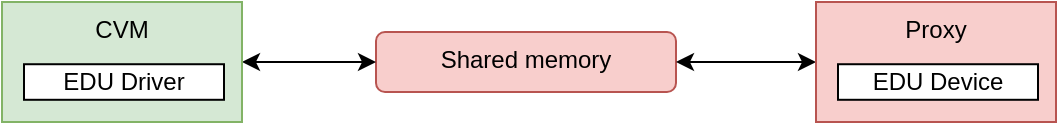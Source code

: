 <mxfile version="27.0.9" pages="3">
  <diagram name="simple_setup" id="M__QngQUtQ9tAb7mmuDp">
    <mxGraphModel dx="746" dy="509" grid="1" gridSize="10" guides="1" tooltips="1" connect="1" arrows="1" fold="1" page="1" pageScale="1" pageWidth="4681" pageHeight="3300" math="0" shadow="0">
      <root>
        <mxCell id="0" />
        <mxCell id="1" parent="0" />
        <mxCell id="V6X9Oc_OC8XAgi1Rc0m2-6" value="" style="group" parent="1" vertex="1" connectable="0">
          <mxGeometry x="550" y="390" width="150" height="30" as="geometry" />
        </mxCell>
        <mxCell id="V6X9Oc_OC8XAgi1Rc0m2-4" value="Shared memory" style="rounded=1;whiteSpace=wrap;html=1;verticalAlign=top;labelBackgroundColor=none;fillColor=#f8cecc;strokeColor=#b85450;" parent="V6X9Oc_OC8XAgi1Rc0m2-6" vertex="1">
          <mxGeometry width="150" height="30.0" as="geometry" />
        </mxCell>
        <mxCell id="2XhOpbP3KoWVF5wZ-_mL-1" value="" style="endArrow=classic;startArrow=classic;html=1;rounded=0;entryX=0;entryY=0.5;entryDx=0;entryDy=0;exitX=1;exitY=0.5;exitDx=0;exitDy=0;" parent="1" source="w1terzWNmaeZVg-Y9Ltz-2" target="V6X9Oc_OC8XAgi1Rc0m2-4" edge="1">
          <mxGeometry width="50" height="50" relative="1" as="geometry">
            <mxPoint x="520" y="420" as="sourcePoint" />
            <mxPoint x="450" y="540" as="targetPoint" />
          </mxGeometry>
        </mxCell>
        <mxCell id="2XhOpbP3KoWVF5wZ-_mL-2" value="" style="endArrow=classic;startArrow=classic;html=1;rounded=0;exitX=1;exitY=0.5;exitDx=0;exitDy=0;entryX=0;entryY=0.5;entryDx=0;entryDy=0;" parent="1" source="V6X9Oc_OC8XAgi1Rc0m2-4" target="V6X9Oc_OC8XAgi1Rc0m2-2" edge="1">
          <mxGeometry width="50" height="50" relative="1" as="geometry">
            <mxPoint x="770" y="530" as="sourcePoint" />
            <mxPoint x="720" y="480" as="targetPoint" />
          </mxGeometry>
        </mxCell>
        <mxCell id="1C-q7q7IIm8hqeICJK3o-1" value="" style="group" vertex="1" connectable="0" parent="1">
          <mxGeometry x="363" y="375" width="120" height="60" as="geometry" />
        </mxCell>
        <mxCell id="w1terzWNmaeZVg-Y9Ltz-2" value="CVM" style="rounded=0;whiteSpace=wrap;html=1;verticalAlign=top;fillColor=#d5e8d4;strokeColor=#82b366;container=0;" vertex="1" parent="1C-q7q7IIm8hqeICJK3o-1">
          <mxGeometry width="120" height="60" as="geometry" />
        </mxCell>
        <mxCell id="w1terzWNmaeZVg-Y9Ltz-3" value="EDU Driver" style="rounded=0;whiteSpace=wrap;html=1;container=0;" vertex="1" parent="1C-q7q7IIm8hqeICJK3o-1">
          <mxGeometry x="11" y="31.113" width="100" height="17.778" as="geometry" />
        </mxCell>
        <mxCell id="1C-q7q7IIm8hqeICJK3o-2" value="" style="group" vertex="1" connectable="0" parent="1">
          <mxGeometry x="770" y="375" width="120" height="60" as="geometry" />
        </mxCell>
        <mxCell id="V6X9Oc_OC8XAgi1Rc0m2-2" value="Proxy" style="rounded=0;whiteSpace=wrap;html=1;verticalAlign=top;fillColor=#f8cecc;strokeColor=#b85450;container=0;" parent="1C-q7q7IIm8hqeICJK3o-2" vertex="1">
          <mxGeometry width="120" height="60" as="geometry" />
        </mxCell>
        <mxCell id="V6X9Oc_OC8XAgi1Rc0m2-3" value="EDU Device" style="rounded=0;whiteSpace=wrap;html=1;container=0;" parent="1C-q7q7IIm8hqeICJK3o-2" vertex="1">
          <mxGeometry x="11" y="31.113" width="100" height="17.778" as="geometry" />
        </mxCell>
      </root>
    </mxGraphModel>
  </diagram>
  <diagram id="iSazoWC9X5YeLMpIadl7" name="shared_memory">
    <mxGraphModel dx="746" dy="509" grid="1" gridSize="10" guides="1" tooltips="1" connect="1" arrows="1" fold="1" page="1" pageScale="1" pageWidth="4681" pageHeight="3300" math="0" shadow="0">
      <root>
        <mxCell id="0" />
        <mxCell id="1" parent="0" />
        <mxCell id="NVQKY5LEG7LEXeNk757b-1" value="" style="group" vertex="1" connectable="0" parent="1">
          <mxGeometry x="260" y="810" width="290" height="180" as="geometry" />
        </mxCell>
        <mxCell id="QE2PpRin51TgwMeD3DZh-2" value="Shared memory" style="rounded=0;whiteSpace=wrap;html=1;verticalAlign=top;fontSize=17;container=0;" vertex="1" parent="NVQKY5LEG7LEXeNk757b-1">
          <mxGeometry width="290" height="180" as="geometry" />
        </mxCell>
        <mxCell id="QE2PpRin51TgwMeD3DZh-3" value="" style="rounded=0;whiteSpace=wrap;html=1;container=0;" vertex="1" parent="NVQKY5LEG7LEXeNk757b-1">
          <mxGeometry x="10" y="41.11" width="40" height="20.74" as="geometry" />
        </mxCell>
        <mxCell id="QE2PpRin51TgwMeD3DZh-4" value="Encrypted Messages" style="rounded=0;whiteSpace=wrap;html=1;container=0;" vertex="1" parent="NVQKY5LEG7LEXeNk757b-1">
          <mxGeometry x="50" y="41.11" width="230" height="20.74" as="geometry" />
        </mxCell>
        <mxCell id="QE2PpRin51TgwMeD3DZh-6" value="0" style="text;html=1;align=center;verticalAlign=middle;whiteSpace=wrap;rounded=0;fontSize=10;" vertex="1" parent="NVQKY5LEG7LEXeNk757b-1">
          <mxGeometry x="9" y="29" width="10" height="11.11" as="geometry" />
        </mxCell>
        <mxCell id="QE2PpRin51TgwMeD3DZh-8" value="1" style="text;html=1;align=center;verticalAlign=middle;whiteSpace=wrap;rounded=0;fontSize=10;" vertex="1" parent="NVQKY5LEG7LEXeNk757b-1">
          <mxGeometry x="29" y="29" width="10" height="11.11" as="geometry" />
        </mxCell>
        <mxCell id="QE2PpRin51TgwMeD3DZh-9" value="2" style="text;html=1;align=center;verticalAlign=middle;whiteSpace=wrap;rounded=0;fontSize=10;" vertex="1" parent="NVQKY5LEG7LEXeNk757b-1">
          <mxGeometry x="51" y="29" width="10" height="11.11" as="geometry" />
        </mxCell>
        <mxCell id="QE2PpRin51TgwMeD3DZh-12" value="proxyShmem" style="rounded=0;whiteSpace=wrap;html=1;container=0;fontSize=11;" vertex="1" parent="NVQKY5LEG7LEXeNk757b-1">
          <mxGeometry x="10" y="82.33" width="71" height="20.74" as="geometry" />
        </mxCell>
        <mxCell id="QE2PpRin51TgwMeD3DZh-13" value="Doorbell-&lt;br&gt;Registers" style="text;html=1;align=center;verticalAlign=middle;whiteSpace=wrap;rounded=0;fontSize=8;container=0;" vertex="1" parent="NVQKY5LEG7LEXeNk757b-1">
          <mxGeometry x="1" y="35.927" width="60" height="31.111" as="geometry" />
        </mxCell>
        <mxCell id="QE2PpRin51TgwMeD3DZh-14" value="" style="endArrow=none;html=1;rounded=0;exitX=0.5;exitY=1;exitDx=0;exitDy=0;entryX=0.5;entryY=0;entryDx=0;entryDy=0;strokeWidth=1;opacity=40;" edge="1" parent="NVQKY5LEG7LEXeNk757b-1" source="QE2PpRin51TgwMeD3DZh-3" target="QE2PpRin51TgwMeD3DZh-3">
          <mxGeometry width="50" height="50" relative="1" as="geometry">
            <mxPoint x="20" y="90" as="sourcePoint" />
            <mxPoint x="70" y="40" as="targetPoint" />
          </mxGeometry>
        </mxCell>
        <mxCell id="QE2PpRin51TgwMeD3DZh-15" value="256" style="text;html=1;align=center;verticalAlign=middle;whiteSpace=wrap;rounded=0;fontSize=10;" vertex="1" parent="NVQKY5LEG7LEXeNk757b-1">
          <mxGeometry x="10" y="71.22" width="10" height="11.11" as="geometry" />
        </mxCell>
        <mxCell id="QE2PpRin51TgwMeD3DZh-16" value="39" style="text;html=1;align=center;verticalAlign=middle;whiteSpace=wrap;rounded=0;fontSize=10;" vertex="1" parent="NVQKY5LEG7LEXeNk757b-1">
          <mxGeometry x="71" y="71.22" width="10" height="11.11" as="geometry" />
        </mxCell>
        <mxCell id="QE2PpRin51TgwMeD3DZh-17" value="Padding" style="rounded=0;whiteSpace=wrap;html=1;container=0;fontSize=11;" vertex="1" parent="NVQKY5LEG7LEXeNk757b-1">
          <mxGeometry x="81" y="82.33" width="200" height="20.74" as="geometry" />
        </mxCell>
        <mxCell id="QE2PpRin51TgwMeD3DZh-18" value="4095" style="text;html=1;align=center;verticalAlign=middle;whiteSpace=wrap;rounded=0;fontSize=10;" vertex="1" parent="NVQKY5LEG7LEXeNk757b-1">
          <mxGeometry x="266" y="70" width="10" height="11.11" as="geometry" />
        </mxCell>
        <mxCell id="QE2PpRin51TgwMeD3DZh-19" value="DMA region" style="rounded=0;whiteSpace=wrap;html=1;container=0;fontSize=11;" vertex="1" parent="NVQKY5LEG7LEXeNk757b-1">
          <mxGeometry x="9" y="128.13" width="271" height="20.74" as="geometry" />
        </mxCell>
        <mxCell id="QE2PpRin51TgwMeD3DZh-20" value="4096" style="text;html=1;align=center;verticalAlign=middle;whiteSpace=wrap;rounded=0;fontSize=10;" vertex="1" parent="NVQKY5LEG7LEXeNk757b-1">
          <mxGeometry x="14" y="117.02" width="10" height="11.11" as="geometry" />
        </mxCell>
        <mxCell id="QE2PpRin51TgwMeD3DZh-21" value="1M" style="text;html=1;align=center;verticalAlign=middle;whiteSpace=wrap;rounded=0;fontSize=10;" vertex="1" parent="NVQKY5LEG7LEXeNk757b-1">
          <mxGeometry x="265" y="117.02" width="10" height="11.11" as="geometry" />
        </mxCell>
        <mxCell id="QE2PpRin51TgwMeD3DZh-22" value="split up in pages of 4K" style="text;html=1;align=center;verticalAlign=middle;whiteSpace=wrap;rounded=0;fontSize=8;container=0;" vertex="1" parent="NVQKY5LEG7LEXeNk757b-1">
          <mxGeometry x="55" y="141.866" width="180" height="31.111" as="geometry" />
        </mxCell>
      </root>
    </mxGraphModel>
  </diagram>
  <diagram id="FLA5EwEjU9LcdTK9-PX9" name="address_spaces">
    <mxGraphModel dx="746" dy="509" grid="1" gridSize="10" guides="1" tooltips="1" connect="1" arrows="1" fold="1" page="1" pageScale="1" pageWidth="4681" pageHeight="3300" math="0" shadow="0">
      <root>
        <mxCell id="0" />
        <mxCell id="1" parent="0" />
        <mxCell id="uo7rgtJxaFWtiEwAW4gu-1" value="CVM" style="rounded=0;whiteSpace=wrap;html=1;verticalAlign=top;fontSize=14;fontStyle=1" parent="1" vertex="1">
          <mxGeometry x="145" y="200" width="270" height="190" as="geometry" />
        </mxCell>
        <mxCell id="uo7rgtJxaFWtiEwAW4gu-2" value="Shared memory" style="rounded=1;whiteSpace=wrap;html=1;fillColor=#f8cecc;strokeColor=#b85450;" parent="1" vertex="1">
          <mxGeometry x="476" y="110" width="120" height="60" as="geometry" />
        </mxCell>
        <mxCell id="uo7rgtJxaFWtiEwAW4gu-3" value="Proxy process" style="rounded=0;whiteSpace=wrap;html=1;verticalAlign=top;fontStyle=1;fontSize=14;" parent="1" vertex="1">
          <mxGeometry x="655" y="200" width="270" height="190" as="geometry" />
        </mxCell>
        <mxCell id="uo7rgtJxaFWtiEwAW4gu-4" value="Shared memory" style="rounded=1;whiteSpace=wrap;html=1;fillColor=#f8cecc;strokeColor=#b85450;" parent="1" vertex="1">
          <mxGeometry x="325" y="275" width="80" height="60" as="geometry" />
        </mxCell>
        <mxCell id="uo7rgtJxaFWtiEwAW4gu-5" value="mapped" style="curved=1;endArrow=none;html=1;rounded=0;entryX=0.5;entryY=0;entryDx=0;entryDy=0;exitX=0;exitY=0.5;exitDx=0;exitDy=0;verticalAlign=top;align=left;dashed=1;startArrow=classic;startFill=1;" parent="1" source="uo7rgtJxaFWtiEwAW4gu-2" target="uo7rgtJxaFWtiEwAW4gu-4" edge="1">
          <mxGeometry width="50" height="50" relative="1" as="geometry">
            <mxPoint x="506" y="350" as="sourcePoint" />
            <mxPoint x="556" y="300" as="targetPoint" />
            <Array as="points">
              <mxPoint x="376" y="140" />
            </Array>
          </mxGeometry>
        </mxCell>
        <mxCell id="uo7rgtJxaFWtiEwAW4gu-7" value="mapped" style="curved=1;endArrow=none;html=1;rounded=0;exitX=1;exitY=0.5;exitDx=0;exitDy=0;entryX=0.5;entryY=0;entryDx=0;entryDy=0;verticalAlign=top;align=right;dashed=1;startArrow=classic;startFill=1;" parent="1" source="uo7rgtJxaFWtiEwAW4gu-2" target="uo7rgtJxaFWtiEwAW4gu-12" edge="1">
          <mxGeometry width="50" height="50" relative="1" as="geometry">
            <mxPoint x="746" y="130" as="sourcePoint" />
            <mxPoint x="846" y="210" as="targetPoint" />
            <Array as="points">
              <mxPoint x="696" y="140" />
            </Array>
          </mxGeometry>
        </mxCell>
        <mxCell id="uo7rgtJxaFWtiEwAW4gu-8" value="In-kernel buffers" style="rounded=1;whiteSpace=wrap;html=1;fillColor=#d5e8d4;strokeColor=#82b366;verticalAlign=top;" parent="1" vertex="1">
          <mxGeometry x="155" y="270" width="60" height="70" as="geometry" />
        </mxCell>
        <mxCell id="uo7rgtJxaFWtiEwAW4gu-9" value="DMA buffer" style="rounded=1;whiteSpace=wrap;html=1;" parent="1" vertex="1">
          <mxGeometry x="846" y="278" width="70" height="60" as="geometry" />
        </mxCell>
        <mxCell id="uo7rgtJxaFWtiEwAW4gu-10" value="Encrypt" style="curved=1;endArrow=none;html=1;rounded=0;entryX=1;entryY=0.25;entryDx=0;entryDy=0;exitX=0;exitY=0.25;exitDx=0;exitDy=0;startArrow=classic;startFill=1;fontSize=9;" parent="1" source="uo7rgtJxaFWtiEwAW4gu-4" target="uo7rgtJxaFWtiEwAW4gu-8" edge="1">
          <mxGeometry width="50" height="50" relative="1" as="geometry">
            <mxPoint x="225" y="480" as="sourcePoint" />
            <mxPoint x="275" y="430" as="targetPoint" />
            <Array as="points">
              <mxPoint x="265" y="260" />
            </Array>
          </mxGeometry>
        </mxCell>
        <mxCell id="uo7rgtJxaFWtiEwAW4gu-11" value="Decrypt" style="curved=1;endArrow=none;html=1;rounded=0;entryX=0;entryY=0.75;entryDx=0;entryDy=0;exitX=1;exitY=0.75;exitDx=0;exitDy=0;startArrow=classic;startFill=1;fontSize=9;verticalAlign=bottom;" parent="1" source="uo7rgtJxaFWtiEwAW4gu-8" target="uo7rgtJxaFWtiEwAW4gu-4" edge="1">
          <mxGeometry x="-0.004" width="50" height="50" relative="1" as="geometry">
            <mxPoint x="375" y="305" as="sourcePoint" />
            <mxPoint x="265" y="285" as="targetPoint" />
            <Array as="points">
              <mxPoint x="270" y="360" />
            </Array>
            <mxPoint as="offset" />
          </mxGeometry>
        </mxCell>
        <mxCell id="uo7rgtJxaFWtiEwAW4gu-12" value="Shared memory" style="rounded=1;whiteSpace=wrap;html=1;fillColor=#f8cecc;strokeColor=#b85450;" parent="1" vertex="1">
          <mxGeometry x="666" y="280" width="80" height="60" as="geometry" />
        </mxCell>
        <mxCell id="uo7rgtJxaFWtiEwAW4gu-14" value="Encrypt" style="curved=1;endArrow=classic;html=1;rounded=0;entryX=1;entryY=0.25;entryDx=0;entryDy=0;exitX=0;exitY=0.25;exitDx=0;exitDy=0;verticalAlign=middle;fontSize=9;" parent="1" source="uo7rgtJxaFWtiEwAW4gu-9" target="uo7rgtJxaFWtiEwAW4gu-12" edge="1">
          <mxGeometry width="50" height="50" relative="1" as="geometry">
            <mxPoint x="651" y="520" as="sourcePoint" />
            <mxPoint x="701" y="470" as="targetPoint" />
            <Array as="points">
              <mxPoint x="801" y="260" />
            </Array>
          </mxGeometry>
        </mxCell>
        <mxCell id="uo7rgtJxaFWtiEwAW4gu-15" value="Decrypt" style="curved=1;endArrow=classic;html=1;rounded=0;entryX=0;entryY=0.75;entryDx=0;entryDy=0;exitX=1;exitY=0.75;exitDx=0;exitDy=0;verticalAlign=bottom;fontSize=9;" parent="1" source="uo7rgtJxaFWtiEwAW4gu-12" target="uo7rgtJxaFWtiEwAW4gu-9" edge="1">
          <mxGeometry width="50" height="50" relative="1" as="geometry">
            <mxPoint x="751" y="460" as="sourcePoint" />
            <mxPoint x="801" y="410" as="targetPoint" />
            <Array as="points">
              <mxPoint x="800" y="360" />
            </Array>
          </mxGeometry>
        </mxCell>
        <mxCell id="uo7rgtJxaFWtiEwAW4gu-17" style="edgeStyle=orthogonalEdgeStyle;rounded=0;orthogonalLoop=1;jettySize=auto;html=1;exitX=0.5;exitY=0;exitDx=0;exitDy=0;entryX=0.5;entryY=1;entryDx=0;entryDy=0;dashed=1;dashPattern=8 8;" parent="1" source="uo7rgtJxaFWtiEwAW4gu-16" target="uo7rgtJxaFWtiEwAW4gu-8" edge="1">
          <mxGeometry relative="1" as="geometry" />
        </mxCell>
        <mxCell id="uo7rgtJxaFWtiEwAW4gu-16" value="vmDMA" style="text;html=1;align=center;verticalAlign=middle;whiteSpace=wrap;rounded=0;" parent="1" vertex="1">
          <mxGeometry x="155" y="430" width="60" height="30" as="geometry" />
        </mxCell>
        <mxCell id="uo7rgtJxaFWtiEwAW4gu-19" style="edgeStyle=orthogonalEdgeStyle;rounded=0;orthogonalLoop=1;jettySize=auto;html=1;entryX=0.5;entryY=1;entryDx=0;entryDy=0;dashed=1;dashPattern=8 8;" parent="1" source="uo7rgtJxaFWtiEwAW4gu-18" target="uo7rgtJxaFWtiEwAW4gu-4" edge="1">
          <mxGeometry relative="1" as="geometry" />
        </mxCell>
        <mxCell id="uo7rgtJxaFWtiEwAW4gu-18" value="vmShmem" style="text;html=1;align=center;verticalAlign=middle;whiteSpace=wrap;rounded=0;" parent="1" vertex="1">
          <mxGeometry x="335" y="430" width="60" height="30" as="geometry" />
        </mxCell>
        <mxCell id="uo7rgtJxaFWtiEwAW4gu-21" style="edgeStyle=orthogonalEdgeStyle;rounded=0;orthogonalLoop=1;jettySize=auto;html=1;entryX=0.5;entryY=1;entryDx=0;entryDy=0;dashed=1;dashPattern=8 8;" parent="1" source="uo7rgtJxaFWtiEwAW4gu-20" target="uo7rgtJxaFWtiEwAW4gu-12" edge="1">
          <mxGeometry relative="1" as="geometry" />
        </mxCell>
        <mxCell id="uo7rgtJxaFWtiEwAW4gu-20" value="proxyShmem" style="text;html=1;align=center;verticalAlign=middle;whiteSpace=wrap;rounded=0;" parent="1" vertex="1">
          <mxGeometry x="676" y="430" width="60" height="30" as="geometry" />
        </mxCell>
        <mxCell id="uo7rgtJxaFWtiEwAW4gu-23" style="edgeStyle=orthogonalEdgeStyle;rounded=0;orthogonalLoop=1;jettySize=auto;html=1;entryX=0.5;entryY=1;entryDx=0;entryDy=0;dashed=1;dashPattern=8 8;" parent="1" source="uo7rgtJxaFWtiEwAW4gu-22" target="uo7rgtJxaFWtiEwAW4gu-9" edge="1">
          <mxGeometry relative="1" as="geometry" />
        </mxCell>
        <mxCell id="uo7rgtJxaFWtiEwAW4gu-22" value="proxyDMA" style="text;html=1;align=center;verticalAlign=middle;whiteSpace=wrap;rounded=0;" parent="1" vertex="1">
          <mxGeometry x="851" y="430" width="60" height="30" as="geometry" />
        </mxCell>
        <mxCell id="uo7rgtJxaFWtiEwAW4gu-24" value="" style="endArrow=none;html=1;rounded=0;" parent="1" edge="1">
          <mxGeometry width="50" height="50" relative="1" as="geometry">
            <mxPoint x="30" y="410" as="sourcePoint" />
            <mxPoint x="940" y="410" as="targetPoint" />
          </mxGeometry>
        </mxCell>
        <mxCell id="uo7rgtJxaFWtiEwAW4gu-25" value="System view" style="text;html=1;align=center;verticalAlign=middle;whiteSpace=wrap;rounded=0;" parent="1" vertex="1">
          <mxGeometry x="20" y="380" width="60" height="30" as="geometry" />
        </mxCell>
        <mxCell id="uo7rgtJxaFWtiEwAW4gu-26" value="Address names" style="text;html=1;align=center;verticalAlign=middle;whiteSpace=wrap;rounded=0;" parent="1" vertex="1">
          <mxGeometry x="20" y="410" width="60" height="30" as="geometry" />
        </mxCell>
        <mxCell id="uo7rgtJxaFWtiEwAW4gu-27" value="" style="rounded=0;whiteSpace=wrap;html=1;" parent="1" vertex="1">
          <mxGeometry x="160" y="307" width="10" height="10" as="geometry" />
        </mxCell>
        <mxCell id="uo7rgtJxaFWtiEwAW4gu-29" value="" style="rounded=0;whiteSpace=wrap;html=1;" parent="1" vertex="1">
          <mxGeometry x="180" y="307" width="10" height="10" as="geometry" />
        </mxCell>
        <mxCell id="uo7rgtJxaFWtiEwAW4gu-30" value="" style="rounded=0;whiteSpace=wrap;html=1;" parent="1" vertex="1">
          <mxGeometry x="200" y="307" width="10" height="10" as="geometry" />
        </mxCell>
        <mxCell id="uo7rgtJxaFWtiEwAW4gu-31" value="" style="rounded=0;whiteSpace=wrap;html=1;" parent="1" vertex="1">
          <mxGeometry x="180" y="325" width="10" height="10" as="geometry" />
        </mxCell>
        <mxCell id="uo7rgtJxaFWtiEwAW4gu-32" value="" style="rounded=0;whiteSpace=wrap;html=1;" parent="1" vertex="1">
          <mxGeometry x="160" y="325" width="10" height="10" as="geometry" />
        </mxCell>
        <mxCell id="uo7rgtJxaFWtiEwAW4gu-33" value="" style="rounded=0;whiteSpace=wrap;html=1;" parent="1" vertex="1">
          <mxGeometry x="200" y="325" width="10" height="10" as="geometry" />
        </mxCell>
      </root>
    </mxGraphModel>
  </diagram>
</mxfile>
